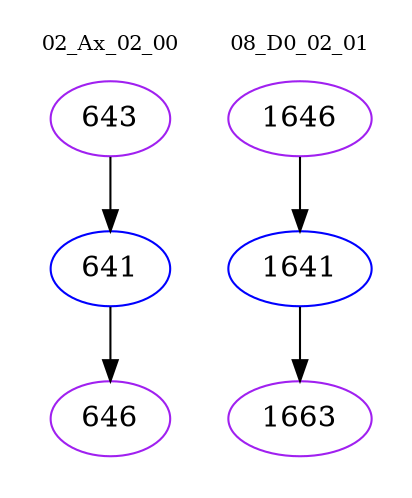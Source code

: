 digraph{
subgraph cluster_0 {
color = white
label = "02_Ax_02_00";
fontsize=10;
T0_643 [label="643", color="purple"]
T0_643 -> T0_641 [color="black"]
T0_641 [label="641", color="blue"]
T0_641 -> T0_646 [color="black"]
T0_646 [label="646", color="purple"]
}
subgraph cluster_1 {
color = white
label = "08_D0_02_01";
fontsize=10;
T1_1646 [label="1646", color="purple"]
T1_1646 -> T1_1641 [color="black"]
T1_1641 [label="1641", color="blue"]
T1_1641 -> T1_1663 [color="black"]
T1_1663 [label="1663", color="purple"]
}
}
